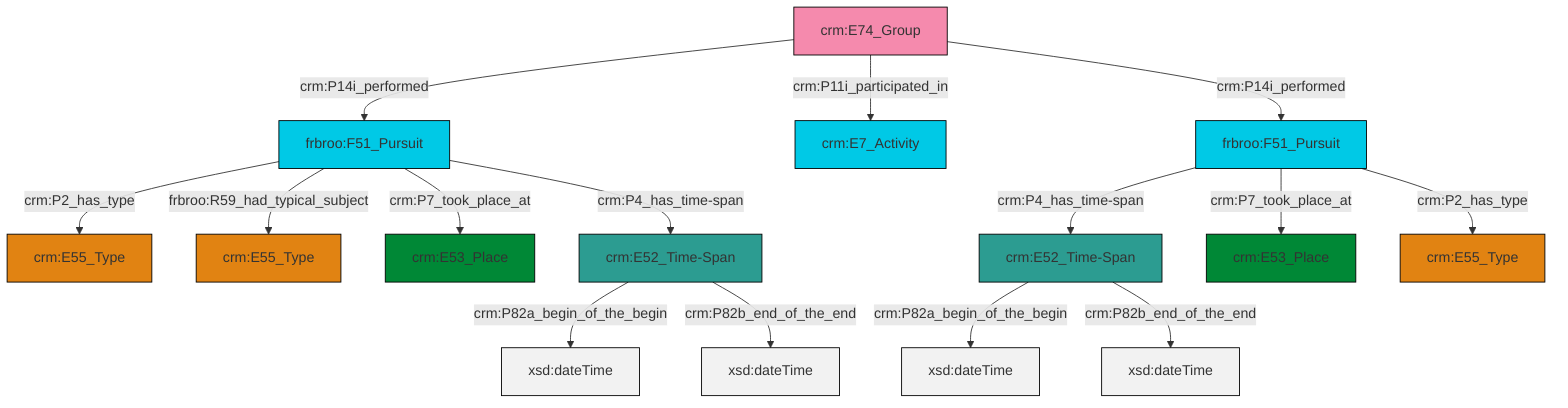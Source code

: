 graph TD
classDef Literal fill:#f2f2f2,stroke:#000000;
classDef CRM_Entity fill:#FFFFFF,stroke:#000000;
classDef Temporal_Entity fill:#00C9E6, stroke:#000000;
classDef Type fill:#E18312, stroke:#000000;
classDef Time-Span fill:#2C9C91, stroke:#000000;
classDef Appellation fill:#FFEB7F, stroke:#000000;
classDef Place fill:#008836, stroke:#000000;
classDef Persistent_Item fill:#B266B2, stroke:#000000;
classDef Conceptual_Object fill:#FFD700, stroke:#000000;
classDef Physical_Thing fill:#D2B48C, stroke:#000000;
classDef Actor fill:#f58aad, stroke:#000000;
classDef PC_Classes fill:#4ce600, stroke:#000000;
classDef Multi fill:#cccccc,stroke:#000000;

2["crm:E52_Time-Span"]:::Time-Span -->|crm:P82a_begin_of_the_begin| 4[xsd:dateTime]:::Literal
5["crm:E52_Time-Span"]:::Time-Span -->|crm:P82a_begin_of_the_begin| 6[xsd:dateTime]:::Literal
7["frbroo:F51_Pursuit"]:::Temporal_Entity -->|crm:P2_has_type| 8["crm:E55_Type"]:::Type
9["frbroo:F51_Pursuit"]:::Temporal_Entity -->|crm:P4_has_time-span| 5["crm:E52_Time-Span"]:::Time-Span
10["crm:E74_Group"]:::Actor -->|crm:P14i_performed| 7["frbroo:F51_Pursuit"]:::Temporal_Entity
7["frbroo:F51_Pursuit"]:::Temporal_Entity -->|frbroo:R59_had_typical_subject| 12["crm:E55_Type"]:::Type
9["frbroo:F51_Pursuit"]:::Temporal_Entity -->|crm:P7_took_place_at| 14["crm:E53_Place"]:::Place
10["crm:E74_Group"]:::Actor -->|crm:P11i_participated_in| 0["crm:E7_Activity"]:::Temporal_Entity
10["crm:E74_Group"]:::Actor -->|crm:P14i_performed| 9["frbroo:F51_Pursuit"]:::Temporal_Entity
7["frbroo:F51_Pursuit"]:::Temporal_Entity -->|crm:P7_took_place_at| 20["crm:E53_Place"]:::Place
5["crm:E52_Time-Span"]:::Time-Span -->|crm:P82b_end_of_the_end| 24[xsd:dateTime]:::Literal
2["crm:E52_Time-Span"]:::Time-Span -->|crm:P82b_end_of_the_end| 25[xsd:dateTime]:::Literal
9["frbroo:F51_Pursuit"]:::Temporal_Entity -->|crm:P2_has_type| 18["crm:E55_Type"]:::Type
7["frbroo:F51_Pursuit"]:::Temporal_Entity -->|crm:P4_has_time-span| 2["crm:E52_Time-Span"]:::Time-Span